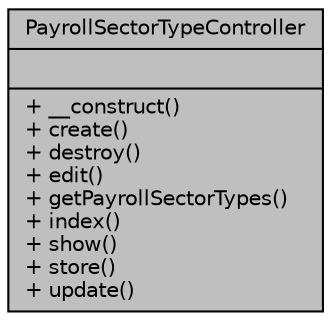 digraph "PayrollSectorTypeController"
{
 // LATEX_PDF_SIZE
  bgcolor="transparent";
  edge [fontname="Helvetica",fontsize="10",labelfontname="Helvetica",labelfontsize="10"];
  node [fontname="Helvetica",fontsize="10",shape=record];
  Node1 [label="{PayrollSectorTypeController\n||+ __construct()\l+ create()\l+ destroy()\l+ edit()\l+ getPayrollSectorTypes()\l+ index()\l+ show()\l+ store()\l+ update()\l}",height=0.2,width=0.4,color="black", fillcolor="grey75", style="filled", fontcolor="black",tooltip="Controlador del tipo de sector."];
}
